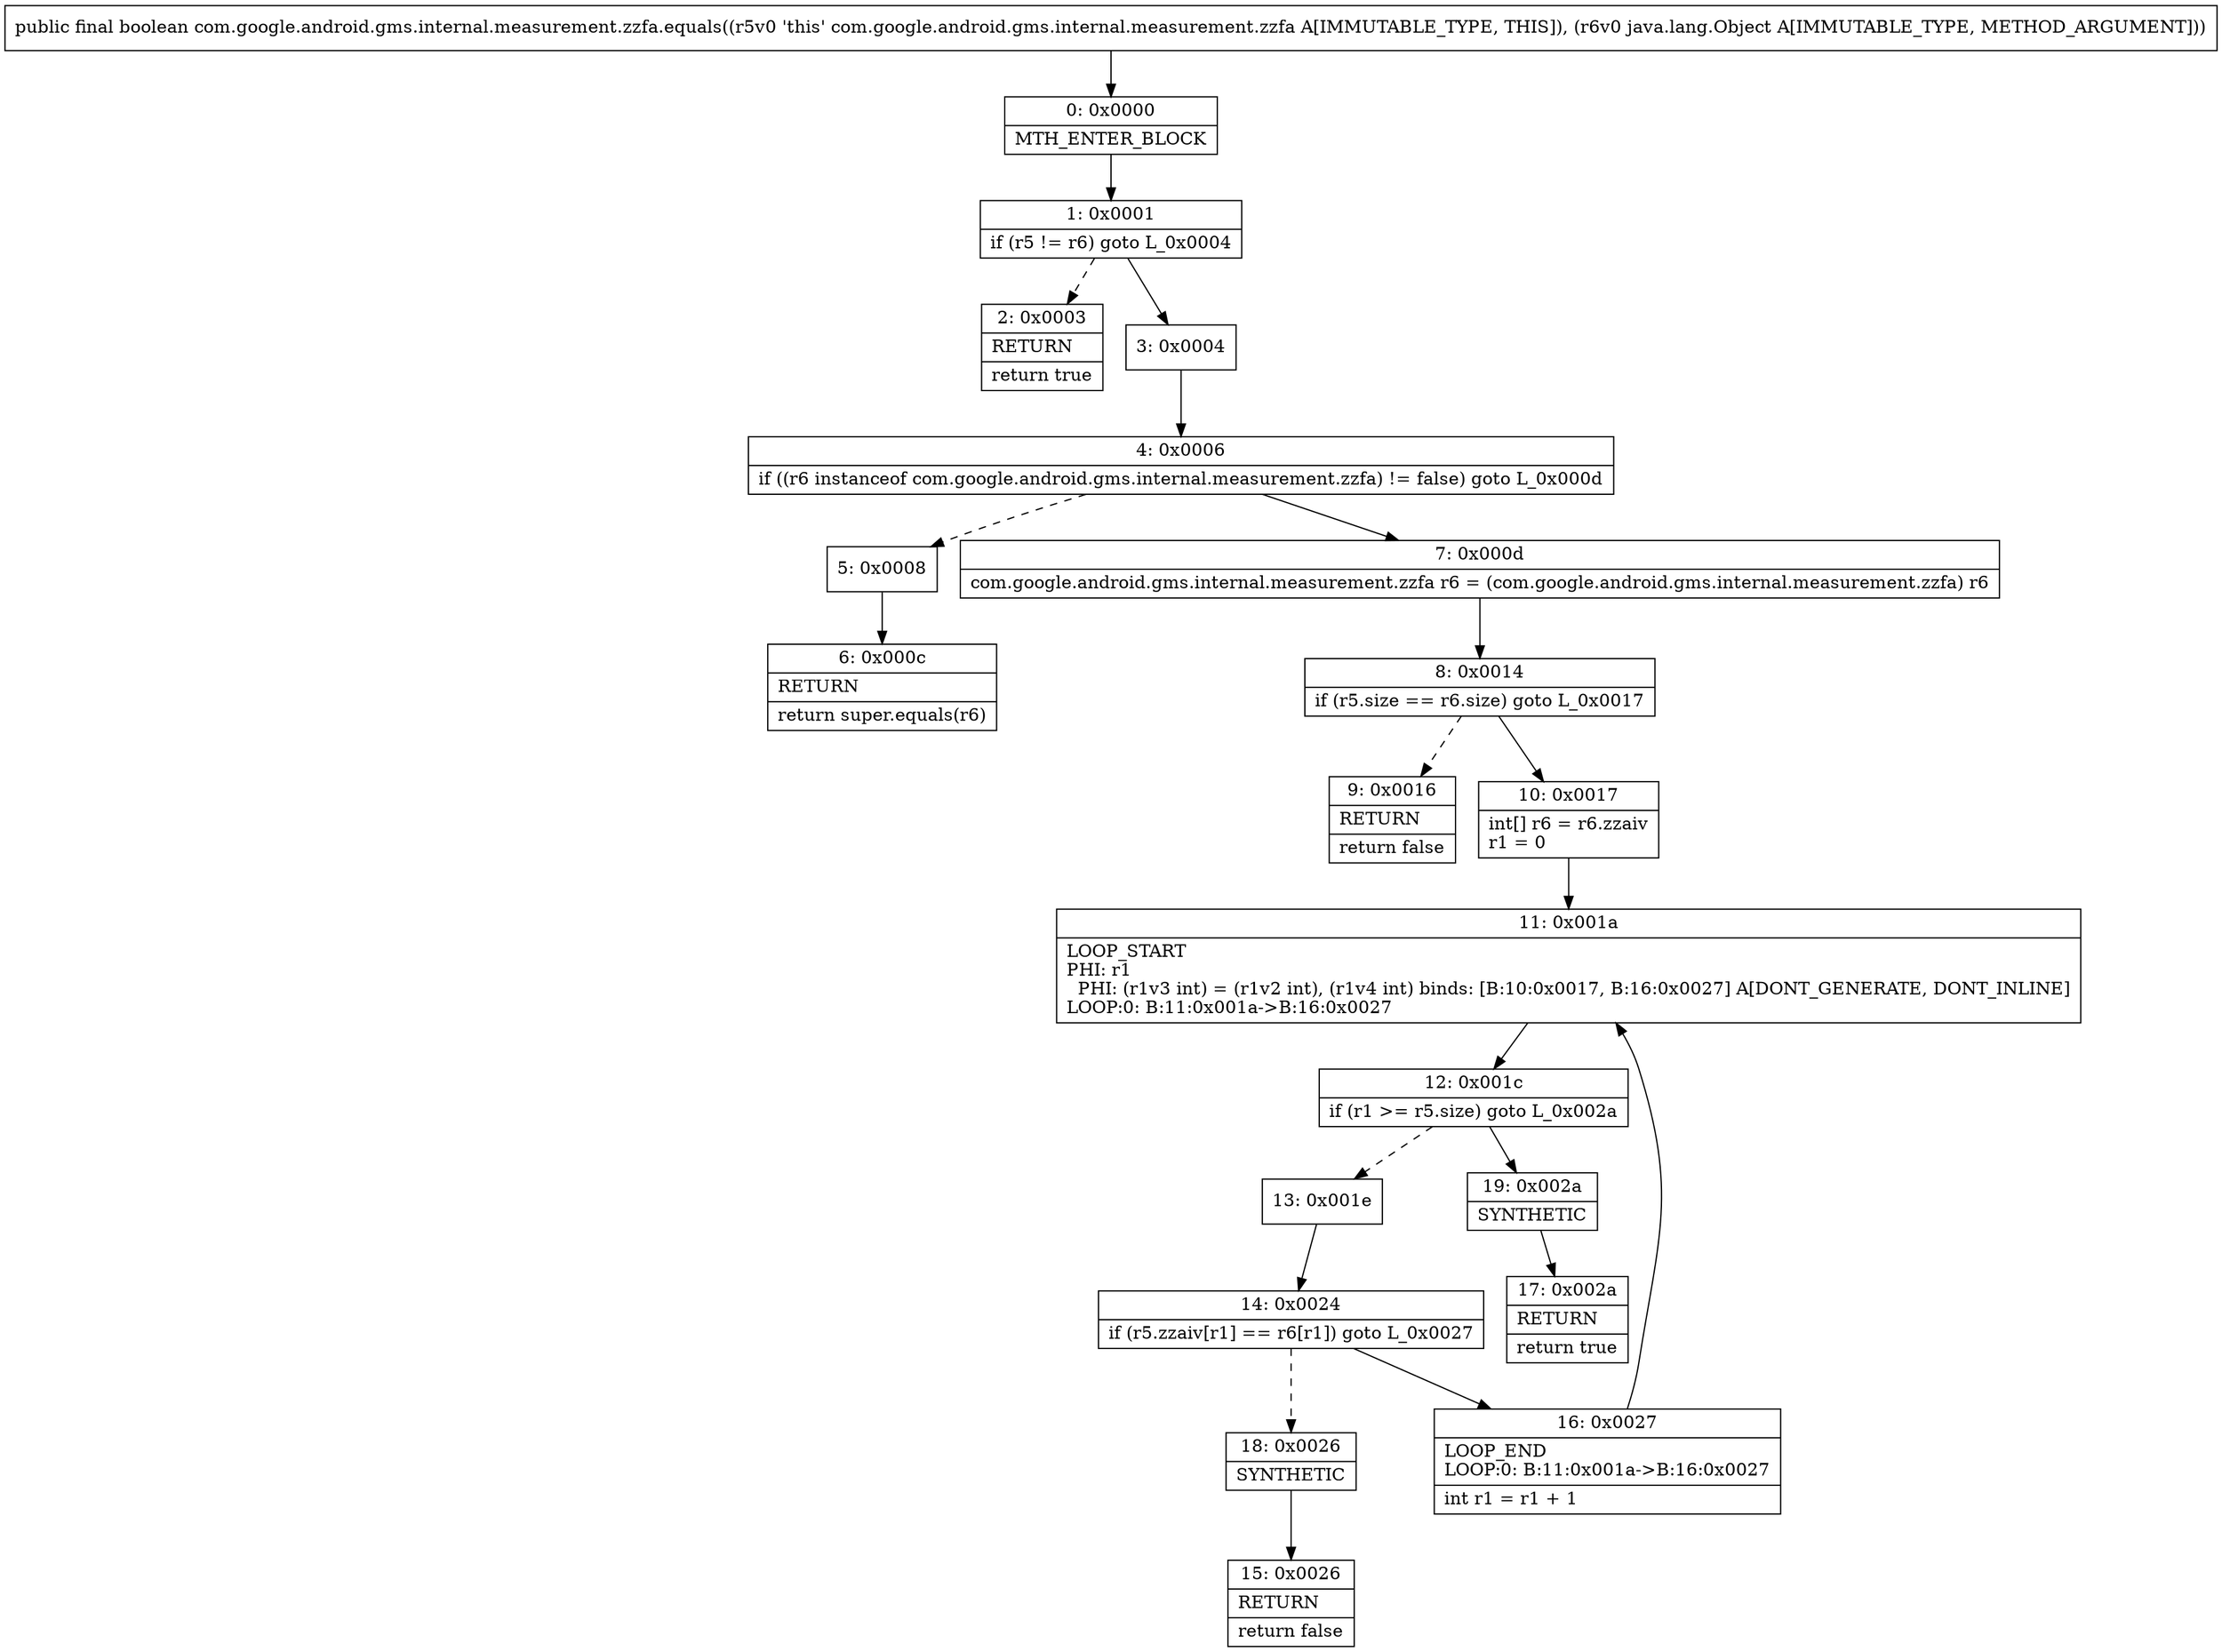 digraph "CFG forcom.google.android.gms.internal.measurement.zzfa.equals(Ljava\/lang\/Object;)Z" {
Node_0 [shape=record,label="{0\:\ 0x0000|MTH_ENTER_BLOCK\l}"];
Node_1 [shape=record,label="{1\:\ 0x0001|if (r5 != r6) goto L_0x0004\l}"];
Node_2 [shape=record,label="{2\:\ 0x0003|RETURN\l|return true\l}"];
Node_3 [shape=record,label="{3\:\ 0x0004}"];
Node_4 [shape=record,label="{4\:\ 0x0006|if ((r6 instanceof com.google.android.gms.internal.measurement.zzfa) != false) goto L_0x000d\l}"];
Node_5 [shape=record,label="{5\:\ 0x0008}"];
Node_6 [shape=record,label="{6\:\ 0x000c|RETURN\l|return super.equals(r6)\l}"];
Node_7 [shape=record,label="{7\:\ 0x000d|com.google.android.gms.internal.measurement.zzfa r6 = (com.google.android.gms.internal.measurement.zzfa) r6\l}"];
Node_8 [shape=record,label="{8\:\ 0x0014|if (r5.size == r6.size) goto L_0x0017\l}"];
Node_9 [shape=record,label="{9\:\ 0x0016|RETURN\l|return false\l}"];
Node_10 [shape=record,label="{10\:\ 0x0017|int[] r6 = r6.zzaiv\lr1 = 0\l}"];
Node_11 [shape=record,label="{11\:\ 0x001a|LOOP_START\lPHI: r1 \l  PHI: (r1v3 int) = (r1v2 int), (r1v4 int) binds: [B:10:0x0017, B:16:0x0027] A[DONT_GENERATE, DONT_INLINE]\lLOOP:0: B:11:0x001a\-\>B:16:0x0027\l}"];
Node_12 [shape=record,label="{12\:\ 0x001c|if (r1 \>= r5.size) goto L_0x002a\l}"];
Node_13 [shape=record,label="{13\:\ 0x001e}"];
Node_14 [shape=record,label="{14\:\ 0x0024|if (r5.zzaiv[r1] == r6[r1]) goto L_0x0027\l}"];
Node_15 [shape=record,label="{15\:\ 0x0026|RETURN\l|return false\l}"];
Node_16 [shape=record,label="{16\:\ 0x0027|LOOP_END\lLOOP:0: B:11:0x001a\-\>B:16:0x0027\l|int r1 = r1 + 1\l}"];
Node_17 [shape=record,label="{17\:\ 0x002a|RETURN\l|return true\l}"];
Node_18 [shape=record,label="{18\:\ 0x0026|SYNTHETIC\l}"];
Node_19 [shape=record,label="{19\:\ 0x002a|SYNTHETIC\l}"];
MethodNode[shape=record,label="{public final boolean com.google.android.gms.internal.measurement.zzfa.equals((r5v0 'this' com.google.android.gms.internal.measurement.zzfa A[IMMUTABLE_TYPE, THIS]), (r6v0 java.lang.Object A[IMMUTABLE_TYPE, METHOD_ARGUMENT])) }"];
MethodNode -> Node_0;
Node_0 -> Node_1;
Node_1 -> Node_2[style=dashed];
Node_1 -> Node_3;
Node_3 -> Node_4;
Node_4 -> Node_5[style=dashed];
Node_4 -> Node_7;
Node_5 -> Node_6;
Node_7 -> Node_8;
Node_8 -> Node_9[style=dashed];
Node_8 -> Node_10;
Node_10 -> Node_11;
Node_11 -> Node_12;
Node_12 -> Node_13[style=dashed];
Node_12 -> Node_19;
Node_13 -> Node_14;
Node_14 -> Node_16;
Node_14 -> Node_18[style=dashed];
Node_16 -> Node_11;
Node_18 -> Node_15;
Node_19 -> Node_17;
}

